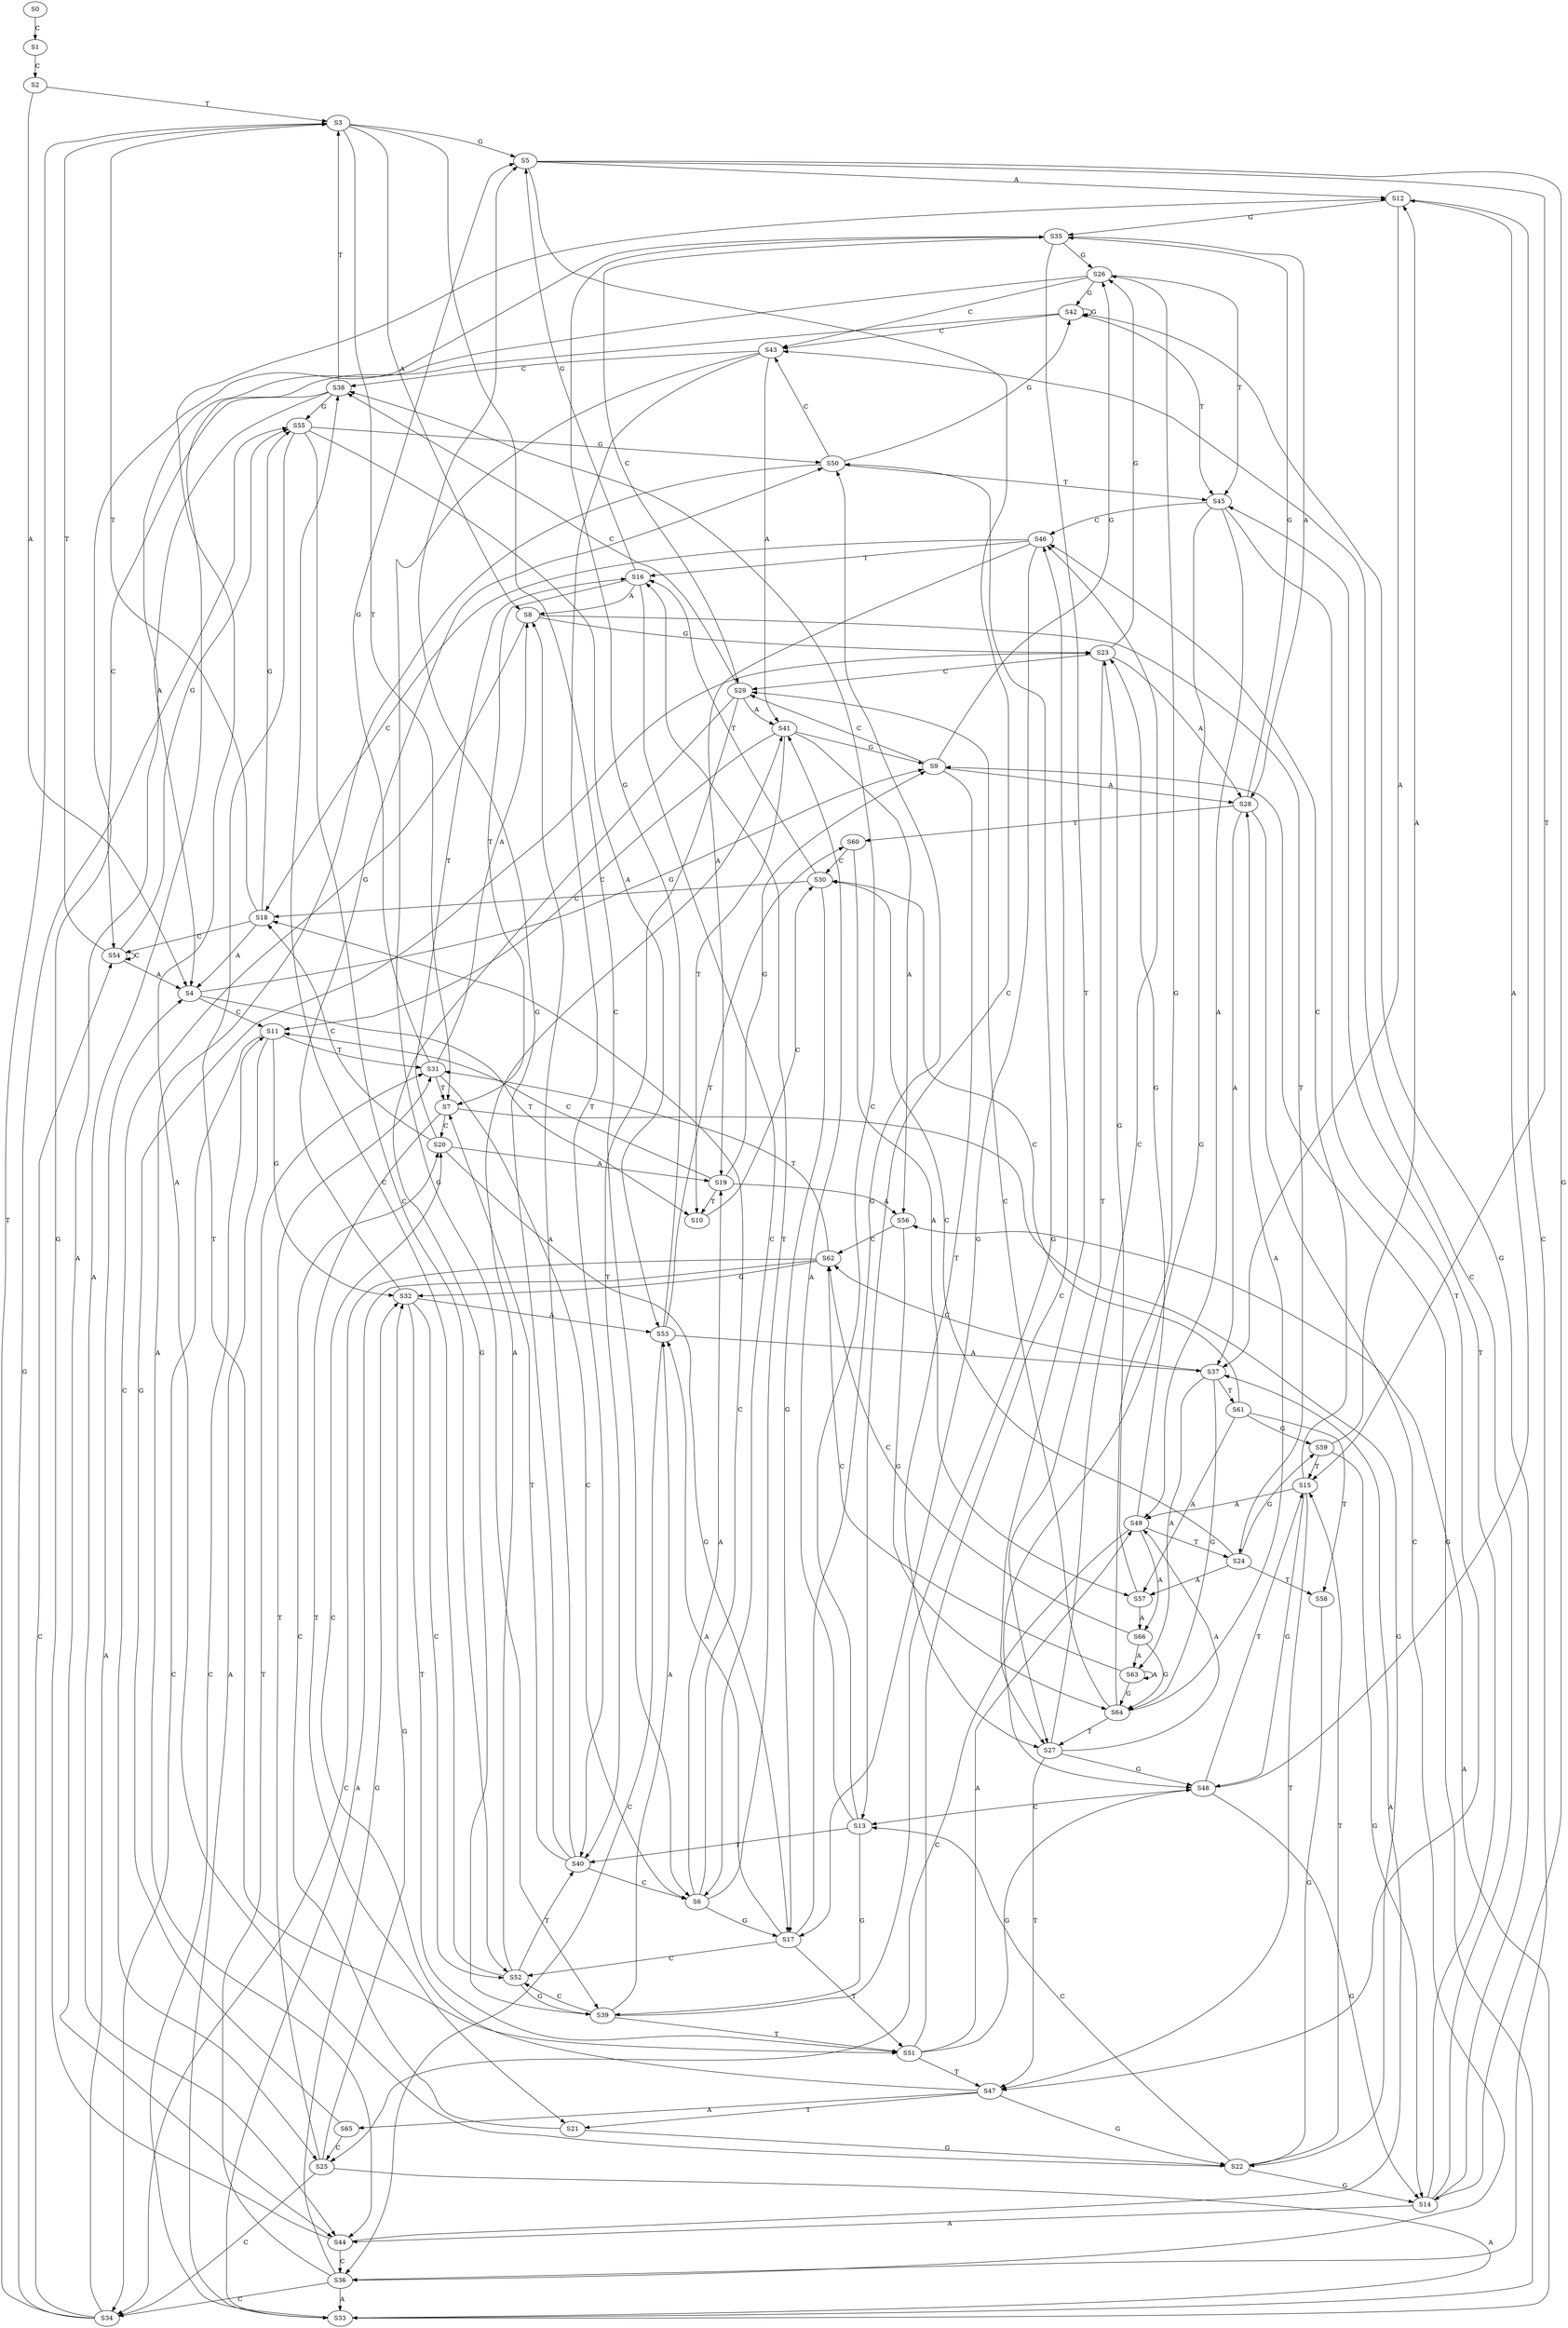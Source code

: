 strict digraph  {
	S0 -> S1 [ label = C ];
	S1 -> S2 [ label = C ];
	S2 -> S3 [ label = T ];
	S2 -> S4 [ label = A ];
	S3 -> S5 [ label = G ];
	S3 -> S6 [ label = C ];
	S3 -> S7 [ label = T ];
	S3 -> S8 [ label = A ];
	S4 -> S9 [ label = G ];
	S4 -> S10 [ label = T ];
	S4 -> S11 [ label = C ];
	S5 -> S12 [ label = A ];
	S5 -> S13 [ label = C ];
	S5 -> S14 [ label = G ];
	S5 -> S15 [ label = T ];
	S6 -> S16 [ label = T ];
	S6 -> S17 [ label = G ];
	S6 -> S18 [ label = C ];
	S6 -> S19 [ label = A ];
	S7 -> S20 [ label = C ];
	S7 -> S21 [ label = T ];
	S7 -> S22 [ label = G ];
	S8 -> S23 [ label = G ];
	S8 -> S24 [ label = T ];
	S8 -> S25 [ label = C ];
	S9 -> S26 [ label = G ];
	S9 -> S27 [ label = T ];
	S9 -> S28 [ label = A ];
	S9 -> S29 [ label = C ];
	S10 -> S30 [ label = C ];
	S11 -> S31 [ label = T ];
	S11 -> S32 [ label = G ];
	S11 -> S33 [ label = A ];
	S11 -> S34 [ label = C ];
	S12 -> S35 [ label = G ];
	S12 -> S36 [ label = C ];
	S12 -> S37 [ label = A ];
	S13 -> S38 [ label = C ];
	S13 -> S39 [ label = G ];
	S13 -> S40 [ label = T ];
	S13 -> S41 [ label = A ];
	S14 -> S42 [ label = G ];
	S14 -> S43 [ label = C ];
	S14 -> S44 [ label = A ];
	S14 -> S45 [ label = T ];
	S15 -> S46 [ label = C ];
	S15 -> S47 [ label = T ];
	S15 -> S48 [ label = G ];
	S15 -> S49 [ label = A ];
	S16 -> S5 [ label = G ];
	S16 -> S6 [ label = C ];
	S16 -> S8 [ label = A ];
	S16 -> S7 [ label = T ];
	S17 -> S50 [ label = G ];
	S17 -> S51 [ label = T ];
	S17 -> S52 [ label = C ];
	S17 -> S53 [ label = A ];
	S18 -> S54 [ label = C ];
	S18 -> S4 [ label = A ];
	S18 -> S3 [ label = T ];
	S18 -> S55 [ label = G ];
	S19 -> S10 [ label = T ];
	S19 -> S11 [ label = C ];
	S19 -> S56 [ label = A ];
	S19 -> S9 [ label = G ];
	S20 -> S19 [ label = A ];
	S20 -> S18 [ label = C ];
	S20 -> S17 [ label = G ];
	S20 -> S16 [ label = T ];
	S21 -> S22 [ label = G ];
	S21 -> S20 [ label = C ];
	S22 -> S14 [ label = G ];
	S22 -> S13 [ label = C ];
	S22 -> S15 [ label = T ];
	S22 -> S12 [ label = A ];
	S23 -> S27 [ label = T ];
	S23 -> S28 [ label = A ];
	S23 -> S29 [ label = C ];
	S23 -> S26 [ label = G ];
	S24 -> S30 [ label = C ];
	S24 -> S57 [ label = A ];
	S24 -> S58 [ label = T ];
	S24 -> S59 [ label = G ];
	S25 -> S32 [ label = G ];
	S25 -> S31 [ label = T ];
	S25 -> S34 [ label = C ];
	S25 -> S33 [ label = A ];
	S26 -> S44 [ label = A ];
	S26 -> S42 [ label = G ];
	S26 -> S45 [ label = T ];
	S26 -> S43 [ label = C ];
	S27 -> S49 [ label = A ];
	S27 -> S46 [ label = C ];
	S27 -> S48 [ label = G ];
	S27 -> S47 [ label = T ];
	S28 -> S37 [ label = A ];
	S28 -> S36 [ label = C ];
	S28 -> S60 [ label = T ];
	S28 -> S35 [ label = G ];
	S29 -> S38 [ label = C ];
	S29 -> S41 [ label = A ];
	S29 -> S39 [ label = G ];
	S29 -> S40 [ label = T ];
	S30 -> S18 [ label = C ];
	S30 -> S17 [ label = G ];
	S30 -> S16 [ label = T ];
	S31 -> S8 [ label = A ];
	S31 -> S6 [ label = C ];
	S31 -> S7 [ label = T ];
	S31 -> S5 [ label = G ];
	S32 -> S50 [ label = G ];
	S32 -> S53 [ label = A ];
	S32 -> S51 [ label = T ];
	S32 -> S52 [ label = C ];
	S33 -> S9 [ label = G ];
	S33 -> S11 [ label = C ];
	S33 -> S56 [ label = A ];
	S34 -> S54 [ label = C ];
	S34 -> S4 [ label = A ];
	S34 -> S3 [ label = T ];
	S34 -> S55 [ label = G ];
	S35 -> S27 [ label = T ];
	S35 -> S26 [ label = G ];
	S35 -> S28 [ label = A ];
	S35 -> S29 [ label = C ];
	S36 -> S31 [ label = T ];
	S36 -> S32 [ label = G ];
	S36 -> S34 [ label = C ];
	S36 -> S33 [ label = A ];
	S37 -> S61 [ label = T ];
	S37 -> S62 [ label = C ];
	S37 -> S63 [ label = A ];
	S37 -> S64 [ label = G ];
	S38 -> S55 [ label = G ];
	S38 -> S4 [ label = A ];
	S38 -> S3 [ label = T ];
	S38 -> S54 [ label = C ];
	S39 -> S50 [ label = G ];
	S39 -> S53 [ label = A ];
	S39 -> S51 [ label = T ];
	S39 -> S52 [ label = C ];
	S40 -> S8 [ label = A ];
	S40 -> S6 [ label = C ];
	S40 -> S7 [ label = T ];
	S40 -> S5 [ label = G ];
	S41 -> S9 [ label = G ];
	S41 -> S11 [ label = C ];
	S41 -> S56 [ label = A ];
	S41 -> S10 [ label = T ];
	S42 -> S45 [ label = T ];
	S42 -> S43 [ label = C ];
	S42 -> S42 [ label = G ];
	S42 -> S44 [ label = A ];
	S43 -> S40 [ label = T ];
	S43 -> S38 [ label = C ];
	S43 -> S41 [ label = A ];
	S43 -> S39 [ label = G ];
	S44 -> S37 [ label = A ];
	S44 -> S35 [ label = G ];
	S44 -> S36 [ label = C ];
	S45 -> S49 [ label = A ];
	S45 -> S46 [ label = C ];
	S45 -> S48 [ label = G ];
	S45 -> S47 [ label = T ];
	S46 -> S16 [ label = T ];
	S46 -> S17 [ label = G ];
	S46 -> S19 [ label = A ];
	S46 -> S18 [ label = C ];
	S47 -> S20 [ label = C ];
	S47 -> S22 [ label = G ];
	S47 -> S65 [ label = A ];
	S47 -> S21 [ label = T ];
	S48 -> S15 [ label = T ];
	S48 -> S14 [ label = G ];
	S48 -> S12 [ label = A ];
	S48 -> S13 [ label = C ];
	S49 -> S24 [ label = T ];
	S49 -> S23 [ label = G ];
	S49 -> S66 [ label = A ];
	S49 -> S25 [ label = C ];
	S50 -> S44 [ label = A ];
	S50 -> S42 [ label = G ];
	S50 -> S43 [ label = C ];
	S50 -> S45 [ label = T ];
	S51 -> S46 [ label = C ];
	S51 -> S49 [ label = A ];
	S51 -> S48 [ label = G ];
	S51 -> S47 [ label = T ];
	S52 -> S39 [ label = G ];
	S52 -> S40 [ label = T ];
	S52 -> S38 [ label = C ];
	S52 -> S41 [ label = A ];
	S53 -> S37 [ label = A ];
	S53 -> S36 [ label = C ];
	S53 -> S35 [ label = G ];
	S53 -> S60 [ label = T ];
	S54 -> S55 [ label = G ];
	S54 -> S54 [ label = C ];
	S54 -> S4 [ label = A ];
	S54 -> S3 [ label = T ];
	S55 -> S53 [ label = A ];
	S55 -> S50 [ label = G ];
	S55 -> S51 [ label = T ];
	S55 -> S52 [ label = C ];
	S56 -> S64 [ label = G ];
	S56 -> S62 [ label = C ];
	S57 -> S23 [ label = G ];
	S57 -> S66 [ label = A ];
	S58 -> S22 [ label = G ];
	S59 -> S14 [ label = G ];
	S59 -> S12 [ label = A ];
	S59 -> S15 [ label = T ];
	S60 -> S57 [ label = A ];
	S60 -> S30 [ label = C ];
	S61 -> S57 [ label = A ];
	S61 -> S30 [ label = C ];
	S61 -> S59 [ label = G ];
	S61 -> S58 [ label = T ];
	S62 -> S33 [ label = A ];
	S62 -> S34 [ label = C ];
	S62 -> S32 [ label = G ];
	S62 -> S31 [ label = T ];
	S63 -> S64 [ label = G ];
	S63 -> S62 [ label = C ];
	S63 -> S63 [ label = A ];
	S64 -> S27 [ label = T ];
	S64 -> S28 [ label = A ];
	S64 -> S29 [ label = C ];
	S64 -> S26 [ label = G ];
	S65 -> S25 [ label = C ];
	S65 -> S23 [ label = G ];
	S66 -> S64 [ label = G ];
	S66 -> S63 [ label = A ];
	S66 -> S62 [ label = C ];
}
